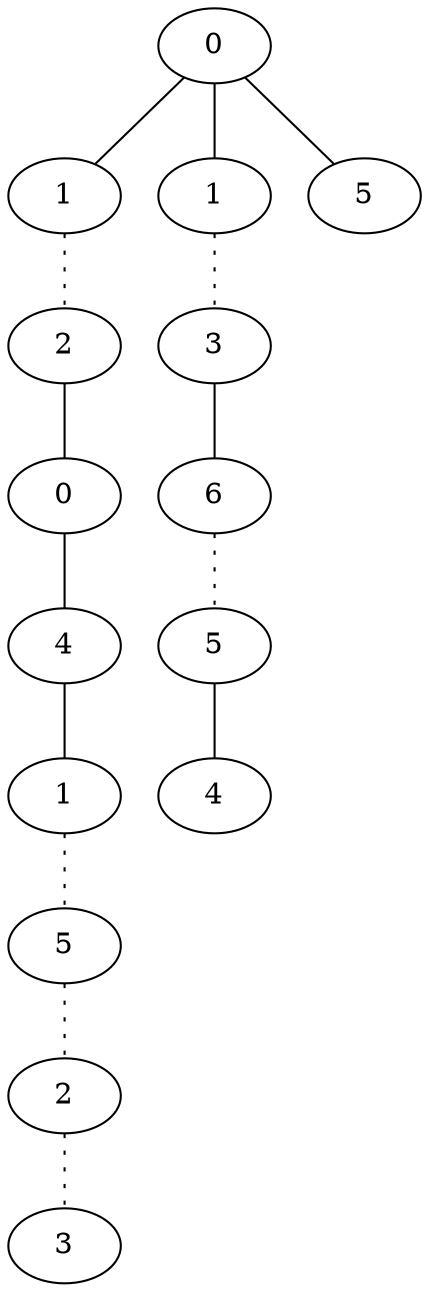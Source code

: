 graph {
a0[label=0];
a1[label=1];
a2[label=2];
a3[label=0];
a4[label=4];
a5[label=1];
a6[label=5];
a7[label=2];
a8[label=3];
a9[label=1];
a10[label=3];
a11[label=6];
a12[label=5];
a13[label=4];
a14[label=5];
a0 -- a1;
a0 -- a9;
a0 -- a14;
a1 -- a2 [style=dotted];
a2 -- a3;
a3 -- a4;
a4 -- a5;
a5 -- a6 [style=dotted];
a6 -- a7 [style=dotted];
a7 -- a8 [style=dotted];
a9 -- a10 [style=dotted];
a10 -- a11;
a11 -- a12 [style=dotted];
a12 -- a13;
}
